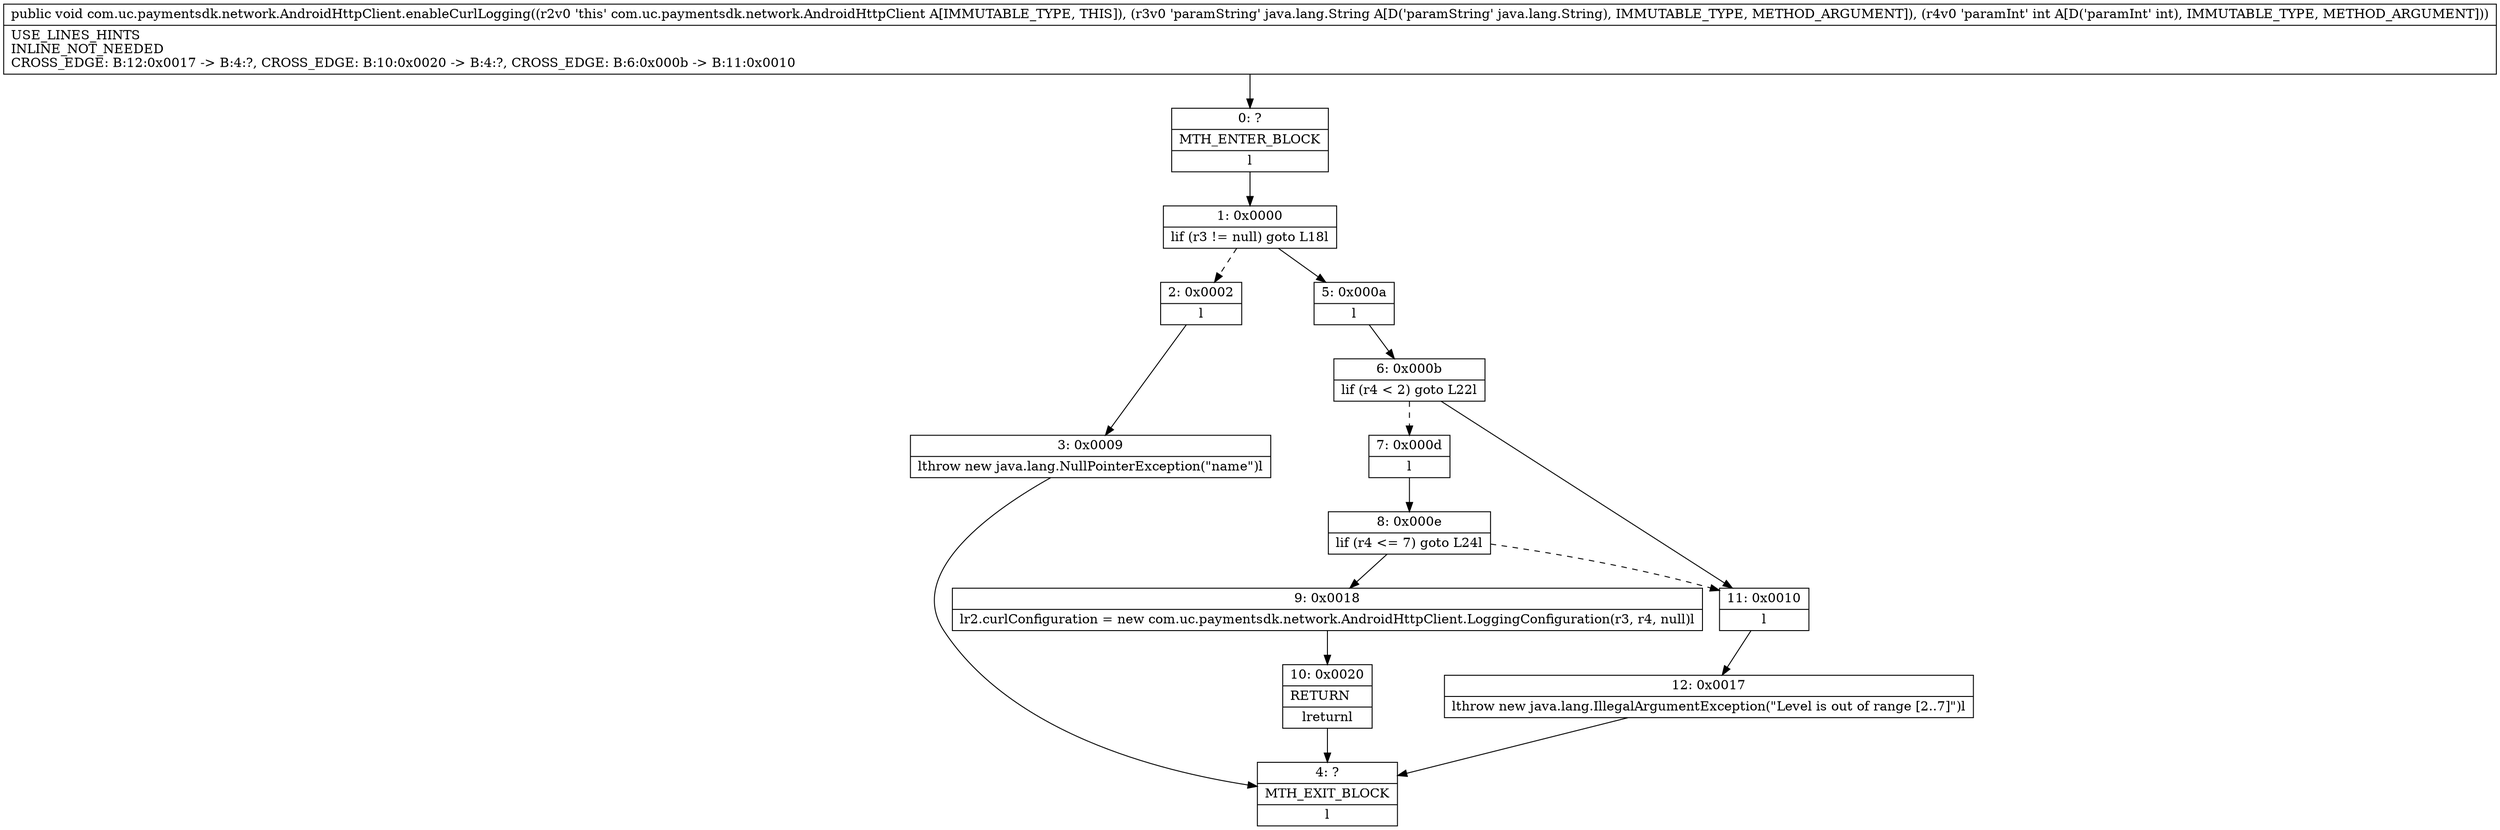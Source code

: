 digraph "CFG forcom.uc.paymentsdk.network.AndroidHttpClient.enableCurlLogging(Ljava\/lang\/String;I)V" {
Node_0 [shape=record,label="{0\:\ ?|MTH_ENTER_BLOCK\l|l}"];
Node_1 [shape=record,label="{1\:\ 0x0000|lif (r3 != null) goto L18l}"];
Node_2 [shape=record,label="{2\:\ 0x0002|l}"];
Node_3 [shape=record,label="{3\:\ 0x0009|lthrow new java.lang.NullPointerException(\"name\")l}"];
Node_4 [shape=record,label="{4\:\ ?|MTH_EXIT_BLOCK\l|l}"];
Node_5 [shape=record,label="{5\:\ 0x000a|l}"];
Node_6 [shape=record,label="{6\:\ 0x000b|lif (r4 \< 2) goto L22l}"];
Node_7 [shape=record,label="{7\:\ 0x000d|l}"];
Node_8 [shape=record,label="{8\:\ 0x000e|lif (r4 \<= 7) goto L24l}"];
Node_9 [shape=record,label="{9\:\ 0x0018|lr2.curlConfiguration = new com.uc.paymentsdk.network.AndroidHttpClient.LoggingConfiguration(r3, r4, null)l}"];
Node_10 [shape=record,label="{10\:\ 0x0020|RETURN\l|lreturnl}"];
Node_11 [shape=record,label="{11\:\ 0x0010|l}"];
Node_12 [shape=record,label="{12\:\ 0x0017|lthrow new java.lang.IllegalArgumentException(\"Level is out of range [2..7]\")l}"];
MethodNode[shape=record,label="{public void com.uc.paymentsdk.network.AndroidHttpClient.enableCurlLogging((r2v0 'this' com.uc.paymentsdk.network.AndroidHttpClient A[IMMUTABLE_TYPE, THIS]), (r3v0 'paramString' java.lang.String A[D('paramString' java.lang.String), IMMUTABLE_TYPE, METHOD_ARGUMENT]), (r4v0 'paramInt' int A[D('paramInt' int), IMMUTABLE_TYPE, METHOD_ARGUMENT]))  | USE_LINES_HINTS\lINLINE_NOT_NEEDED\lCROSS_EDGE: B:12:0x0017 \-\> B:4:?, CROSS_EDGE: B:10:0x0020 \-\> B:4:?, CROSS_EDGE: B:6:0x000b \-\> B:11:0x0010\l}"];
MethodNode -> Node_0;
Node_0 -> Node_1;
Node_1 -> Node_2[style=dashed];
Node_1 -> Node_5;
Node_2 -> Node_3;
Node_3 -> Node_4;
Node_5 -> Node_6;
Node_6 -> Node_7[style=dashed];
Node_6 -> Node_11;
Node_7 -> Node_8;
Node_8 -> Node_11[style=dashed];
Node_8 -> Node_9;
Node_9 -> Node_10;
Node_10 -> Node_4;
Node_11 -> Node_12;
Node_12 -> Node_4;
}

